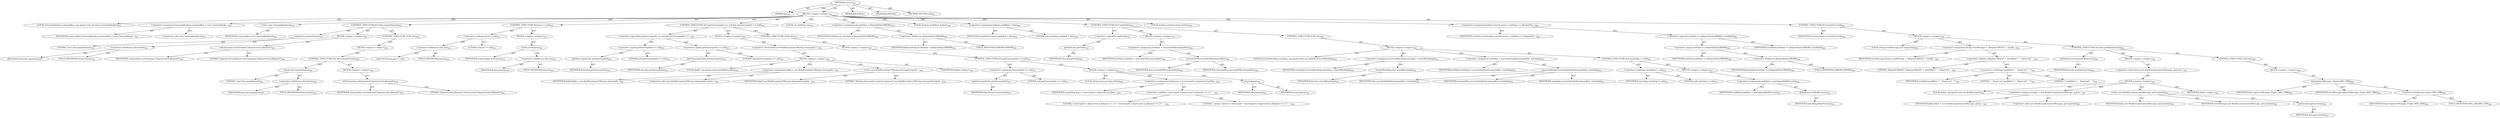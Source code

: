 digraph "execute" {  
"111669149723" [label = <(METHOD,execute)<SUB>421</SUB>> ]
"115964117000" [label = <(PARAM,this)<SUB>421</SUB>> ]
"25769803812" [label = <(BLOCK,&lt;empty&gt;,&lt;empty&gt;)<SUB>421</SUB>> ]
"94489280513" [label = <(LOCAL,CommandlineJava commandline: org.apache.tools.ant.types.CommandlineJava)<SUB>423</SUB>> ]
"30064771163" [label = <(&lt;operator&gt;.assignment,CommandlineJava commandline = new CommandlineJa...)<SUB>423</SUB>> ]
"68719476859" [label = <(IDENTIFIER,commandline,CommandlineJava commandline = new CommandlineJa...)<SUB>423</SUB>> ]
"30064771164" [label = <(&lt;operator&gt;.alloc,new CommandlineJava())<SUB>423</SUB>> ]
"30064771165" [label = <(&lt;init&gt;,new CommandlineJava())<SUB>423</SUB>> ]
"68719476860" [label = <(IDENTIFIER,commandline,new CommandlineJava())<SUB>423</SUB>> ]
"47244640265" [label = <(CONTROL_STRUCTURE,IF,if (this.equals(format)))<SUB>425</SUB>> ]
"30064771166" [label = <(equals,this.equals(format))<SUB>425</SUB>> ]
"90194313228" [label = <(LITERAL,&quot;text&quot;,this.equals(format))<SUB>425</SUB>> ]
"30064771167" [label = <(&lt;operator&gt;.fieldAccess,this.format)<SUB>425</SUB>> ]
"68719476861" [label = <(IDENTIFIER,this,this.equals(format))> ]
"55834574886" [label = <(FIELD_IDENTIFIER,format,format)<SUB>425</SUB>> ]
"25769803813" [label = <(BLOCK,&lt;empty&gt;,&lt;empty&gt;)<SUB>425</SUB>> ]
"30064771168" [label = <(setClassname,setClassname(&quot;jdepend.textui.JDepend&quot;))<SUB>426</SUB>> ]
"68719476862" [label = <(IDENTIFIER,commandline,setClassname(&quot;jdepend.textui.JDepend&quot;))<SUB>426</SUB>> ]
"90194313229" [label = <(LITERAL,&quot;jdepend.textui.JDepend&quot;,setClassname(&quot;jdepend.textui.JDepend&quot;))<SUB>426</SUB>> ]
"47244640266" [label = <(CONTROL_STRUCTURE,ELSE,else)<SUB>428</SUB>> ]
"25769803814" [label = <(BLOCK,&lt;empty&gt;,&lt;empty&gt;)<SUB>428</SUB>> ]
"47244640267" [label = <(CONTROL_STRUCTURE,IF,if (this.equals(format)))<SUB>428</SUB>> ]
"30064771169" [label = <(equals,this.equals(format))<SUB>428</SUB>> ]
"90194313230" [label = <(LITERAL,&quot;xml&quot;,this.equals(format))<SUB>428</SUB>> ]
"30064771170" [label = <(&lt;operator&gt;.fieldAccess,this.format)<SUB>428</SUB>> ]
"68719476863" [label = <(IDENTIFIER,this,this.equals(format))> ]
"55834574887" [label = <(FIELD_IDENTIFIER,format,format)<SUB>428</SUB>> ]
"25769803815" [label = <(BLOCK,&lt;empty&gt;,&lt;empty&gt;)<SUB>428</SUB>> ]
"30064771171" [label = <(setClassname,setClassname(&quot;jdepend.xmlui.JDepend&quot;))<SUB>429</SUB>> ]
"68719476864" [label = <(IDENTIFIER,commandline,setClassname(&quot;jdepend.xmlui.JDepend&quot;))<SUB>429</SUB>> ]
"90194313231" [label = <(LITERAL,&quot;jdepend.xmlui.JDepend&quot;,setClassname(&quot;jdepend.xmlui.JDepend&quot;))<SUB>429</SUB>> ]
"47244640268" [label = <(CONTROL_STRUCTURE,IF,if (jvm != null))<SUB>432</SUB>> ]
"30064771172" [label = <(&lt;operator&gt;.notEquals,jvm != null)<SUB>432</SUB>> ]
"30064771173" [label = <(&lt;operator&gt;.fieldAccess,this.jvm)<SUB>432</SUB>> ]
"68719476865" [label = <(IDENTIFIER,this,jvm != null)> ]
"55834574888" [label = <(FIELD_IDENTIFIER,jvm,jvm)<SUB>432</SUB>> ]
"90194313232" [label = <(LITERAL,null,jvm != null)<SUB>432</SUB>> ]
"25769803816" [label = <(BLOCK,&lt;empty&gt;,&lt;empty&gt;)<SUB>432</SUB>> ]
"30064771174" [label = <(setVm,setVm(jvm))<SUB>433</SUB>> ]
"68719476866" [label = <(IDENTIFIER,commandline,setVm(jvm))<SUB>433</SUB>> ]
"30064771175" [label = <(&lt;operator&gt;.fieldAccess,this.jvm)<SUB>433</SUB>> ]
"68719476867" [label = <(IDENTIFIER,this,setVm(jvm))> ]
"55834574889" [label = <(FIELD_IDENTIFIER,jvm,jvm)<SUB>433</SUB>> ]
"47244640269" [label = <(CONTROL_STRUCTURE,IF,if (getSourcespath() == null &amp;&amp; getClassespath() == null))<SUB>435</SUB>> ]
"30064771176" [label = <(&lt;operator&gt;.logicalAnd,getSourcespath() == null &amp;&amp; getClassespath() ==...)<SUB>435</SUB>> ]
"30064771177" [label = <(&lt;operator&gt;.equals,getSourcespath() == null)<SUB>435</SUB>> ]
"30064771178" [label = <(getSourcespath,this.getSourcespath())<SUB>435</SUB>> ]
"68719476746" [label = <(IDENTIFIER,this,this.getSourcespath())<SUB>435</SUB>> ]
"90194313233" [label = <(LITERAL,null,getSourcespath() == null)<SUB>435</SUB>> ]
"30064771179" [label = <(&lt;operator&gt;.equals,getClassespath() == null)<SUB>435</SUB>> ]
"30064771180" [label = <(getClassespath,this.getClassespath())<SUB>435</SUB>> ]
"68719476747" [label = <(IDENTIFIER,this,this.getClassespath())<SUB>435</SUB>> ]
"90194313234" [label = <(LITERAL,null,getClassespath() == null)<SUB>435</SUB>> ]
"25769803817" [label = <(BLOCK,&lt;empty&gt;,&lt;empty&gt;)<SUB>435</SUB>> ]
"30064771181" [label = <(&lt;operator&gt;.throw,throw new BuildException(&quot;Missing classespath r...)<SUB>436</SUB>> ]
"25769803818" [label = <(BLOCK,&lt;empty&gt;,&lt;empty&gt;)<SUB>436</SUB>> ]
"94489280514" [label = <(LOCAL,$obj0: org.apache.tools.ant.BuildException)<SUB>436</SUB>> ]
"30064771182" [label = <(&lt;operator&gt;.assignment,$obj0 = new BuildException(&quot;Missing classespath...)<SUB>436</SUB>> ]
"68719476868" [label = <(IDENTIFIER,$obj0,$obj0 = new BuildException(&quot;Missing classespath...)<SUB>436</SUB>> ]
"30064771183" [label = <(&lt;operator&gt;.alloc,new BuildException(&quot;Missing classespath require...)<SUB>436</SUB>> ]
"30064771184" [label = <(&lt;init&gt;,new BuildException(&quot;Missing classespath require...)<SUB>436</SUB>> ]
"68719476869" [label = <(IDENTIFIER,$obj0,new BuildException(&quot;Missing classespath require...)<SUB>436</SUB>> ]
"90194313235" [label = <(LITERAL,&quot;Missing classespath required argument&quot;,new BuildException(&quot;Missing classespath require...)<SUB>436</SUB>> ]
"68719476870" [label = <(IDENTIFIER,$obj0,&lt;empty&gt;)<SUB>436</SUB>> ]
"47244640270" [label = <(CONTROL_STRUCTURE,ELSE,else)<SUB>437</SUB>> ]
"25769803819" [label = <(BLOCK,&lt;empty&gt;,&lt;empty&gt;)<SUB>437</SUB>> ]
"47244640271" [label = <(CONTROL_STRUCTURE,IF,if (getClassespath() == null))<SUB>437</SUB>> ]
"30064771185" [label = <(&lt;operator&gt;.equals,getClassespath() == null)<SUB>437</SUB>> ]
"30064771186" [label = <(getClassespath,this.getClassespath())<SUB>437</SUB>> ]
"68719476748" [label = <(IDENTIFIER,this,this.getClassespath())<SUB>437</SUB>> ]
"90194313236" [label = <(LITERAL,null,getClassespath() == null)<SUB>437</SUB>> ]
"25769803820" [label = <(BLOCK,&lt;empty&gt;,&lt;empty&gt;)<SUB>437</SUB>> ]
"94489280515" [label = <(LOCAL,String msg: java.lang.String)<SUB>438</SUB>> ]
"30064771187" [label = <(&lt;operator&gt;.assignment,String msg = &quot;sourcespath is deprecated in JDep...)<SUB>438</SUB>> ]
"68719476871" [label = <(IDENTIFIER,msg,String msg = &quot;sourcespath is deprecated in JDep...)<SUB>438</SUB>> ]
"30064771188" [label = <(&lt;operator&gt;.addition,&quot;sourcespath is deprecated in JDepend &gt;= 2.5 &quot; ...)<SUB>439</SUB>> ]
"90194313237" [label = <(LITERAL,&quot;sourcespath is deprecated in JDepend &gt;= 2.5 &quot;,&quot;sourcespath is deprecated in JDepend &gt;= 2.5 &quot; ...)<SUB>439</SUB>> ]
"90194313238" [label = <(LITERAL,&quot;- please convert to classespath&quot;,&quot;sourcespath is deprecated in JDepend &gt;= 2.5 &quot; ...)<SUB>440</SUB>> ]
"30064771189" [label = <(log,log(msg))<SUB>441</SUB>> ]
"68719476749" [label = <(IDENTIFIER,this,log(msg))<SUB>441</SUB>> ]
"68719476872" [label = <(IDENTIFIER,msg,log(msg))<SUB>441</SUB>> ]
"94489280516" [label = <(LOCAL,int exitValue: int)<SUB>445</SUB>> ]
"30064771190" [label = <(&lt;operator&gt;.assignment,int exitValue = JDependTask.ERRORS)<SUB>445</SUB>> ]
"68719476873" [label = <(IDENTIFIER,exitValue,int exitValue = JDependTask.ERRORS)<SUB>445</SUB>> ]
"30064771191" [label = <(&lt;operator&gt;.fieldAccess,JDependTask.ERRORS)<SUB>445</SUB>> ]
"68719476874" [label = <(IDENTIFIER,JDependTask,int exitValue = JDependTask.ERRORS)<SUB>445</SUB>> ]
"55834574890" [label = <(FIELD_IDENTIFIER,ERRORS,ERRORS)<SUB>445</SUB>> ]
"94489280517" [label = <(LOCAL,boolean wasKilled: boolean)<SUB>446</SUB>> ]
"30064771192" [label = <(&lt;operator&gt;.assignment,boolean wasKilled = false)<SUB>446</SUB>> ]
"68719476875" [label = <(IDENTIFIER,wasKilled,boolean wasKilled = false)<SUB>446</SUB>> ]
"90194313239" [label = <(LITERAL,false,boolean wasKilled = false)<SUB>446</SUB>> ]
"47244640272" [label = <(CONTROL_STRUCTURE,IF,if (!getFork()))<SUB>447</SUB>> ]
"30064771193" [label = <(&lt;operator&gt;.logicalNot,!getFork())<SUB>447</SUB>> ]
"30064771194" [label = <(getFork,this.getFork())<SUB>447</SUB>> ]
"68719476750" [label = <(IDENTIFIER,this,this.getFork())<SUB>447</SUB>> ]
"25769803821" [label = <(BLOCK,&lt;empty&gt;,&lt;empty&gt;)<SUB>447</SUB>> ]
"30064771195" [label = <(&lt;operator&gt;.assignment,exitValue = executeInVM(commandline))<SUB>448</SUB>> ]
"68719476876" [label = <(IDENTIFIER,exitValue,exitValue = executeInVM(commandline))<SUB>448</SUB>> ]
"30064771196" [label = <(executeInVM,executeInVM(commandline))<SUB>448</SUB>> ]
"68719476751" [label = <(IDENTIFIER,this,executeInVM(commandline))<SUB>448</SUB>> ]
"68719476877" [label = <(IDENTIFIER,commandline,executeInVM(commandline))<SUB>448</SUB>> ]
"47244640273" [label = <(CONTROL_STRUCTURE,ELSE,else)<SUB>449</SUB>> ]
"25769803822" [label = <(BLOCK,&lt;empty&gt;,&lt;empty&gt;)<SUB>449</SUB>> ]
"94489280518" [label = <(LOCAL,ExecuteWatchdog watchdog: org.apache.tools.ant.taskdefs.ExecuteWatchdog)<SUB>450</SUB>> ]
"30064771197" [label = <(&lt;operator&gt;.assignment,ExecuteWatchdog watchdog = createWatchdog())<SUB>450</SUB>> ]
"68719476878" [label = <(IDENTIFIER,watchdog,ExecuteWatchdog watchdog = createWatchdog())<SUB>450</SUB>> ]
"30064771198" [label = <(createWatchdog,this.createWatchdog())<SUB>450</SUB>> ]
"68719476752" [label = <(IDENTIFIER,this,this.createWatchdog())<SUB>450</SUB>> ]
"30064771199" [label = <(&lt;operator&gt;.assignment,exitValue = executeAsForked(commandline, watchdog))<SUB>451</SUB>> ]
"68719476879" [label = <(IDENTIFIER,exitValue,exitValue = executeAsForked(commandline, watchdog))<SUB>451</SUB>> ]
"30064771200" [label = <(executeAsForked,executeAsForked(commandline, watchdog))<SUB>451</SUB>> ]
"68719476753" [label = <(IDENTIFIER,this,executeAsForked(commandline, watchdog))<SUB>451</SUB>> ]
"68719476880" [label = <(IDENTIFIER,commandline,executeAsForked(commandline, watchdog))<SUB>451</SUB>> ]
"68719476881" [label = <(IDENTIFIER,watchdog,executeAsForked(commandline, watchdog))<SUB>451</SUB>> ]
"47244640274" [label = <(CONTROL_STRUCTURE,IF,if (watchdog != null))<SUB>453</SUB>> ]
"30064771201" [label = <(&lt;operator&gt;.notEquals,watchdog != null)<SUB>453</SUB>> ]
"68719476882" [label = <(IDENTIFIER,watchdog,watchdog != null)<SUB>453</SUB>> ]
"90194313240" [label = <(LITERAL,null,watchdog != null)<SUB>453</SUB>> ]
"25769803823" [label = <(BLOCK,&lt;empty&gt;,&lt;empty&gt;)<SUB>453</SUB>> ]
"30064771202" [label = <(&lt;operator&gt;.assignment,wasKilled = watchdog.killedProcess())<SUB>454</SUB>> ]
"68719476883" [label = <(IDENTIFIER,wasKilled,wasKilled = watchdog.killedProcess())<SUB>454</SUB>> ]
"30064771203" [label = <(killedProcess,killedProcess())<SUB>454</SUB>> ]
"68719476884" [label = <(IDENTIFIER,watchdog,killedProcess())<SUB>454</SUB>> ]
"94489280519" [label = <(LOCAL,boolean errorOccurred: boolean)<SUB>460</SUB>> ]
"30064771204" [label = <(&lt;operator&gt;.assignment,boolean errorOccurred = exitValue == JDependTas...)<SUB>460</SUB>> ]
"68719476885" [label = <(IDENTIFIER,errorOccurred,boolean errorOccurred = exitValue == JDependTas...)<SUB>460</SUB>> ]
"30064771205" [label = <(&lt;operator&gt;.logicalOr,exitValue == JDependTask.ERRORS || wasKilled)<SUB>460</SUB>> ]
"30064771206" [label = <(&lt;operator&gt;.equals,exitValue == JDependTask.ERRORS)<SUB>460</SUB>> ]
"68719476886" [label = <(IDENTIFIER,exitValue,exitValue == JDependTask.ERRORS)<SUB>460</SUB>> ]
"30064771207" [label = <(&lt;operator&gt;.fieldAccess,JDependTask.ERRORS)<SUB>460</SUB>> ]
"68719476887" [label = <(IDENTIFIER,JDependTask,exitValue == JDependTask.ERRORS)<SUB>460</SUB>> ]
"55834574891" [label = <(FIELD_IDENTIFIER,ERRORS,ERRORS)<SUB>460</SUB>> ]
"68719476888" [label = <(IDENTIFIER,wasKilled,exitValue == JDependTask.ERRORS || wasKilled)<SUB>460</SUB>> ]
"47244640275" [label = <(CONTROL_STRUCTURE,IF,if (errorOccurred))<SUB>462</SUB>> ]
"68719476889" [label = <(IDENTIFIER,errorOccurred,if (errorOccurred))<SUB>462</SUB>> ]
"25769803824" [label = <(BLOCK,&lt;empty&gt;,&lt;empty&gt;)<SUB>462</SUB>> ]
"94489280520" [label = <(LOCAL,String errorMessage: java.lang.String)<SUB>463</SUB>> ]
"30064771208" [label = <(&lt;operator&gt;.assignment,String errorMessage = &quot;JDepend FAILED&quot; + (wasKi...)<SUB>463</SUB>> ]
"68719476890" [label = <(IDENTIFIER,errorMessage,String errorMessage = &quot;JDepend FAILED&quot; + (wasKi...)<SUB>463</SUB>> ]
"30064771209" [label = <(&lt;operator&gt;.addition,&quot;JDepend FAILED&quot; + (wasKilled ? &quot; - Timed out&quot; ...)<SUB>463</SUB>> ]
"90194313241" [label = <(LITERAL,&quot;JDepend FAILED&quot;,&quot;JDepend FAILED&quot; + (wasKilled ? &quot; - Timed out&quot; ...)<SUB>463</SUB>> ]
"30064771210" [label = <(&lt;operator&gt;.conditional,wasKilled ? &quot; - Timed out&quot; : &quot;&quot;)<SUB>464</SUB>> ]
"68719476891" [label = <(IDENTIFIER,wasKilled,wasKilled ? &quot; - Timed out&quot; : &quot;&quot;)<SUB>464</SUB>> ]
"90194313242" [label = <(LITERAL,&quot; - Timed out&quot;,wasKilled ? &quot; - Timed out&quot; : &quot;&quot;)<SUB>464</SUB>> ]
"90194313243" [label = <(LITERAL,&quot;&quot;,wasKilled ? &quot; - Timed out&quot; : &quot;&quot;)<SUB>464</SUB>> ]
"47244640276" [label = <(CONTROL_STRUCTURE,IF,if (this.getHaltonerror()))<SUB>466</SUB>> ]
"30064771211" [label = <(getHaltonerror,this.getHaltonerror())<SUB>466</SUB>> ]
"68719476754" [label = <(IDENTIFIER,this,this.getHaltonerror())<SUB>466</SUB>> ]
"25769803825" [label = <(BLOCK,&lt;empty&gt;,&lt;empty&gt;)<SUB>466</SUB>> ]
"30064771212" [label = <(&lt;operator&gt;.throw,throw new BuildException(errorMessage, getLocat...)<SUB>467</SUB>> ]
"25769803826" [label = <(BLOCK,&lt;empty&gt;,&lt;empty&gt;)<SUB>467</SUB>> ]
"94489280521" [label = <(LOCAL,$obj1: org.apache.tools.ant.BuildException)<SUB>467</SUB>> ]
"30064771213" [label = <(&lt;operator&gt;.assignment,$obj1 = new BuildException(errorMessage, getLoc...)<SUB>467</SUB>> ]
"68719476892" [label = <(IDENTIFIER,$obj1,$obj1 = new BuildException(errorMessage, getLoc...)<SUB>467</SUB>> ]
"30064771214" [label = <(&lt;operator&gt;.alloc,new BuildException(errorMessage, getLocation()))<SUB>467</SUB>> ]
"30064771215" [label = <(&lt;init&gt;,new BuildException(errorMessage, getLocation()))<SUB>467</SUB>> ]
"68719476893" [label = <(IDENTIFIER,$obj1,new BuildException(errorMessage, getLocation()))<SUB>467</SUB>> ]
"68719476894" [label = <(IDENTIFIER,errorMessage,new BuildException(errorMessage, getLocation()))<SUB>467</SUB>> ]
"30064771216" [label = <(getLocation,getLocation())<SUB>467</SUB>> ]
"68719476755" [label = <(IDENTIFIER,this,getLocation())<SUB>467</SUB>> ]
"68719476895" [label = <(IDENTIFIER,$obj1,&lt;empty&gt;)<SUB>467</SUB>> ]
"47244640277" [label = <(CONTROL_STRUCTURE,ELSE,else)<SUB>468</SUB>> ]
"25769803827" [label = <(BLOCK,&lt;empty&gt;,&lt;empty&gt;)<SUB>468</SUB>> ]
"30064771217" [label = <(log,log(errorMessage, Project.MSG_ERR))<SUB>469</SUB>> ]
"68719476756" [label = <(IDENTIFIER,this,log(errorMessage, Project.MSG_ERR))<SUB>469</SUB>> ]
"68719476896" [label = <(IDENTIFIER,errorMessage,log(errorMessage, Project.MSG_ERR))<SUB>469</SUB>> ]
"30064771218" [label = <(&lt;operator&gt;.fieldAccess,Project.MSG_ERR)<SUB>469</SUB>> ]
"68719476897" [label = <(IDENTIFIER,Project,log(errorMessage, Project.MSG_ERR))<SUB>469</SUB>> ]
"55834574892" [label = <(FIELD_IDENTIFIER,MSG_ERR,MSG_ERR)<SUB>469</SUB>> ]
"133143986253" [label = <(MODIFIER,PUBLIC)> ]
"133143986254" [label = <(MODIFIER,VIRTUAL)> ]
"128849018907" [label = <(METHOD_RETURN,void)<SUB>421</SUB>> ]
  "111669149723" -> "115964117000"  [ label = "AST: "] 
  "111669149723" -> "25769803812"  [ label = "AST: "] 
  "111669149723" -> "133143986253"  [ label = "AST: "] 
  "111669149723" -> "133143986254"  [ label = "AST: "] 
  "111669149723" -> "128849018907"  [ label = "AST: "] 
  "25769803812" -> "94489280513"  [ label = "AST: "] 
  "25769803812" -> "30064771163"  [ label = "AST: "] 
  "25769803812" -> "30064771165"  [ label = "AST: "] 
  "25769803812" -> "47244640265"  [ label = "AST: "] 
  "25769803812" -> "47244640268"  [ label = "AST: "] 
  "25769803812" -> "47244640269"  [ label = "AST: "] 
  "25769803812" -> "94489280516"  [ label = "AST: "] 
  "25769803812" -> "30064771190"  [ label = "AST: "] 
  "25769803812" -> "94489280517"  [ label = "AST: "] 
  "25769803812" -> "30064771192"  [ label = "AST: "] 
  "25769803812" -> "47244640272"  [ label = "AST: "] 
  "25769803812" -> "94489280519"  [ label = "AST: "] 
  "25769803812" -> "30064771204"  [ label = "AST: "] 
  "25769803812" -> "47244640275"  [ label = "AST: "] 
  "30064771163" -> "68719476859"  [ label = "AST: "] 
  "30064771163" -> "30064771164"  [ label = "AST: "] 
  "30064771165" -> "68719476860"  [ label = "AST: "] 
  "47244640265" -> "30064771166"  [ label = "AST: "] 
  "47244640265" -> "25769803813"  [ label = "AST: "] 
  "47244640265" -> "47244640266"  [ label = "AST: "] 
  "30064771166" -> "90194313228"  [ label = "AST: "] 
  "30064771166" -> "30064771167"  [ label = "AST: "] 
  "30064771167" -> "68719476861"  [ label = "AST: "] 
  "30064771167" -> "55834574886"  [ label = "AST: "] 
  "25769803813" -> "30064771168"  [ label = "AST: "] 
  "30064771168" -> "68719476862"  [ label = "AST: "] 
  "30064771168" -> "90194313229"  [ label = "AST: "] 
  "47244640266" -> "25769803814"  [ label = "AST: "] 
  "25769803814" -> "47244640267"  [ label = "AST: "] 
  "47244640267" -> "30064771169"  [ label = "AST: "] 
  "47244640267" -> "25769803815"  [ label = "AST: "] 
  "30064771169" -> "90194313230"  [ label = "AST: "] 
  "30064771169" -> "30064771170"  [ label = "AST: "] 
  "30064771170" -> "68719476863"  [ label = "AST: "] 
  "30064771170" -> "55834574887"  [ label = "AST: "] 
  "25769803815" -> "30064771171"  [ label = "AST: "] 
  "30064771171" -> "68719476864"  [ label = "AST: "] 
  "30064771171" -> "90194313231"  [ label = "AST: "] 
  "47244640268" -> "30064771172"  [ label = "AST: "] 
  "47244640268" -> "25769803816"  [ label = "AST: "] 
  "30064771172" -> "30064771173"  [ label = "AST: "] 
  "30064771172" -> "90194313232"  [ label = "AST: "] 
  "30064771173" -> "68719476865"  [ label = "AST: "] 
  "30064771173" -> "55834574888"  [ label = "AST: "] 
  "25769803816" -> "30064771174"  [ label = "AST: "] 
  "30064771174" -> "68719476866"  [ label = "AST: "] 
  "30064771174" -> "30064771175"  [ label = "AST: "] 
  "30064771175" -> "68719476867"  [ label = "AST: "] 
  "30064771175" -> "55834574889"  [ label = "AST: "] 
  "47244640269" -> "30064771176"  [ label = "AST: "] 
  "47244640269" -> "25769803817"  [ label = "AST: "] 
  "47244640269" -> "47244640270"  [ label = "AST: "] 
  "30064771176" -> "30064771177"  [ label = "AST: "] 
  "30064771176" -> "30064771179"  [ label = "AST: "] 
  "30064771177" -> "30064771178"  [ label = "AST: "] 
  "30064771177" -> "90194313233"  [ label = "AST: "] 
  "30064771178" -> "68719476746"  [ label = "AST: "] 
  "30064771179" -> "30064771180"  [ label = "AST: "] 
  "30064771179" -> "90194313234"  [ label = "AST: "] 
  "30064771180" -> "68719476747"  [ label = "AST: "] 
  "25769803817" -> "30064771181"  [ label = "AST: "] 
  "30064771181" -> "25769803818"  [ label = "AST: "] 
  "25769803818" -> "94489280514"  [ label = "AST: "] 
  "25769803818" -> "30064771182"  [ label = "AST: "] 
  "25769803818" -> "30064771184"  [ label = "AST: "] 
  "25769803818" -> "68719476870"  [ label = "AST: "] 
  "30064771182" -> "68719476868"  [ label = "AST: "] 
  "30064771182" -> "30064771183"  [ label = "AST: "] 
  "30064771184" -> "68719476869"  [ label = "AST: "] 
  "30064771184" -> "90194313235"  [ label = "AST: "] 
  "47244640270" -> "25769803819"  [ label = "AST: "] 
  "25769803819" -> "47244640271"  [ label = "AST: "] 
  "47244640271" -> "30064771185"  [ label = "AST: "] 
  "47244640271" -> "25769803820"  [ label = "AST: "] 
  "30064771185" -> "30064771186"  [ label = "AST: "] 
  "30064771185" -> "90194313236"  [ label = "AST: "] 
  "30064771186" -> "68719476748"  [ label = "AST: "] 
  "25769803820" -> "94489280515"  [ label = "AST: "] 
  "25769803820" -> "30064771187"  [ label = "AST: "] 
  "25769803820" -> "30064771189"  [ label = "AST: "] 
  "30064771187" -> "68719476871"  [ label = "AST: "] 
  "30064771187" -> "30064771188"  [ label = "AST: "] 
  "30064771188" -> "90194313237"  [ label = "AST: "] 
  "30064771188" -> "90194313238"  [ label = "AST: "] 
  "30064771189" -> "68719476749"  [ label = "AST: "] 
  "30064771189" -> "68719476872"  [ label = "AST: "] 
  "30064771190" -> "68719476873"  [ label = "AST: "] 
  "30064771190" -> "30064771191"  [ label = "AST: "] 
  "30064771191" -> "68719476874"  [ label = "AST: "] 
  "30064771191" -> "55834574890"  [ label = "AST: "] 
  "30064771192" -> "68719476875"  [ label = "AST: "] 
  "30064771192" -> "90194313239"  [ label = "AST: "] 
  "47244640272" -> "30064771193"  [ label = "AST: "] 
  "47244640272" -> "25769803821"  [ label = "AST: "] 
  "47244640272" -> "47244640273"  [ label = "AST: "] 
  "30064771193" -> "30064771194"  [ label = "AST: "] 
  "30064771194" -> "68719476750"  [ label = "AST: "] 
  "25769803821" -> "30064771195"  [ label = "AST: "] 
  "30064771195" -> "68719476876"  [ label = "AST: "] 
  "30064771195" -> "30064771196"  [ label = "AST: "] 
  "30064771196" -> "68719476751"  [ label = "AST: "] 
  "30064771196" -> "68719476877"  [ label = "AST: "] 
  "47244640273" -> "25769803822"  [ label = "AST: "] 
  "25769803822" -> "94489280518"  [ label = "AST: "] 
  "25769803822" -> "30064771197"  [ label = "AST: "] 
  "25769803822" -> "30064771199"  [ label = "AST: "] 
  "25769803822" -> "47244640274"  [ label = "AST: "] 
  "30064771197" -> "68719476878"  [ label = "AST: "] 
  "30064771197" -> "30064771198"  [ label = "AST: "] 
  "30064771198" -> "68719476752"  [ label = "AST: "] 
  "30064771199" -> "68719476879"  [ label = "AST: "] 
  "30064771199" -> "30064771200"  [ label = "AST: "] 
  "30064771200" -> "68719476753"  [ label = "AST: "] 
  "30064771200" -> "68719476880"  [ label = "AST: "] 
  "30064771200" -> "68719476881"  [ label = "AST: "] 
  "47244640274" -> "30064771201"  [ label = "AST: "] 
  "47244640274" -> "25769803823"  [ label = "AST: "] 
  "30064771201" -> "68719476882"  [ label = "AST: "] 
  "30064771201" -> "90194313240"  [ label = "AST: "] 
  "25769803823" -> "30064771202"  [ label = "AST: "] 
  "30064771202" -> "68719476883"  [ label = "AST: "] 
  "30064771202" -> "30064771203"  [ label = "AST: "] 
  "30064771203" -> "68719476884"  [ label = "AST: "] 
  "30064771204" -> "68719476885"  [ label = "AST: "] 
  "30064771204" -> "30064771205"  [ label = "AST: "] 
  "30064771205" -> "30064771206"  [ label = "AST: "] 
  "30064771205" -> "68719476888"  [ label = "AST: "] 
  "30064771206" -> "68719476886"  [ label = "AST: "] 
  "30064771206" -> "30064771207"  [ label = "AST: "] 
  "30064771207" -> "68719476887"  [ label = "AST: "] 
  "30064771207" -> "55834574891"  [ label = "AST: "] 
  "47244640275" -> "68719476889"  [ label = "AST: "] 
  "47244640275" -> "25769803824"  [ label = "AST: "] 
  "25769803824" -> "94489280520"  [ label = "AST: "] 
  "25769803824" -> "30064771208"  [ label = "AST: "] 
  "25769803824" -> "47244640276"  [ label = "AST: "] 
  "30064771208" -> "68719476890"  [ label = "AST: "] 
  "30064771208" -> "30064771209"  [ label = "AST: "] 
  "30064771209" -> "90194313241"  [ label = "AST: "] 
  "30064771209" -> "30064771210"  [ label = "AST: "] 
  "30064771210" -> "68719476891"  [ label = "AST: "] 
  "30064771210" -> "90194313242"  [ label = "AST: "] 
  "30064771210" -> "90194313243"  [ label = "AST: "] 
  "47244640276" -> "30064771211"  [ label = "AST: "] 
  "47244640276" -> "25769803825"  [ label = "AST: "] 
  "47244640276" -> "47244640277"  [ label = "AST: "] 
  "30064771211" -> "68719476754"  [ label = "AST: "] 
  "25769803825" -> "30064771212"  [ label = "AST: "] 
  "30064771212" -> "25769803826"  [ label = "AST: "] 
  "25769803826" -> "94489280521"  [ label = "AST: "] 
  "25769803826" -> "30064771213"  [ label = "AST: "] 
  "25769803826" -> "30064771215"  [ label = "AST: "] 
  "25769803826" -> "68719476895"  [ label = "AST: "] 
  "30064771213" -> "68719476892"  [ label = "AST: "] 
  "30064771213" -> "30064771214"  [ label = "AST: "] 
  "30064771215" -> "68719476893"  [ label = "AST: "] 
  "30064771215" -> "68719476894"  [ label = "AST: "] 
  "30064771215" -> "30064771216"  [ label = "AST: "] 
  "30064771216" -> "68719476755"  [ label = "AST: "] 
  "47244640277" -> "25769803827"  [ label = "AST: "] 
  "25769803827" -> "30064771217"  [ label = "AST: "] 
  "30064771217" -> "68719476756"  [ label = "AST: "] 
  "30064771217" -> "68719476896"  [ label = "AST: "] 
  "30064771217" -> "30064771218"  [ label = "AST: "] 
  "30064771218" -> "68719476897"  [ label = "AST: "] 
  "30064771218" -> "55834574892"  [ label = "AST: "] 
  "111669149723" -> "115964117000"  [ label = "DDG: "] 
}
